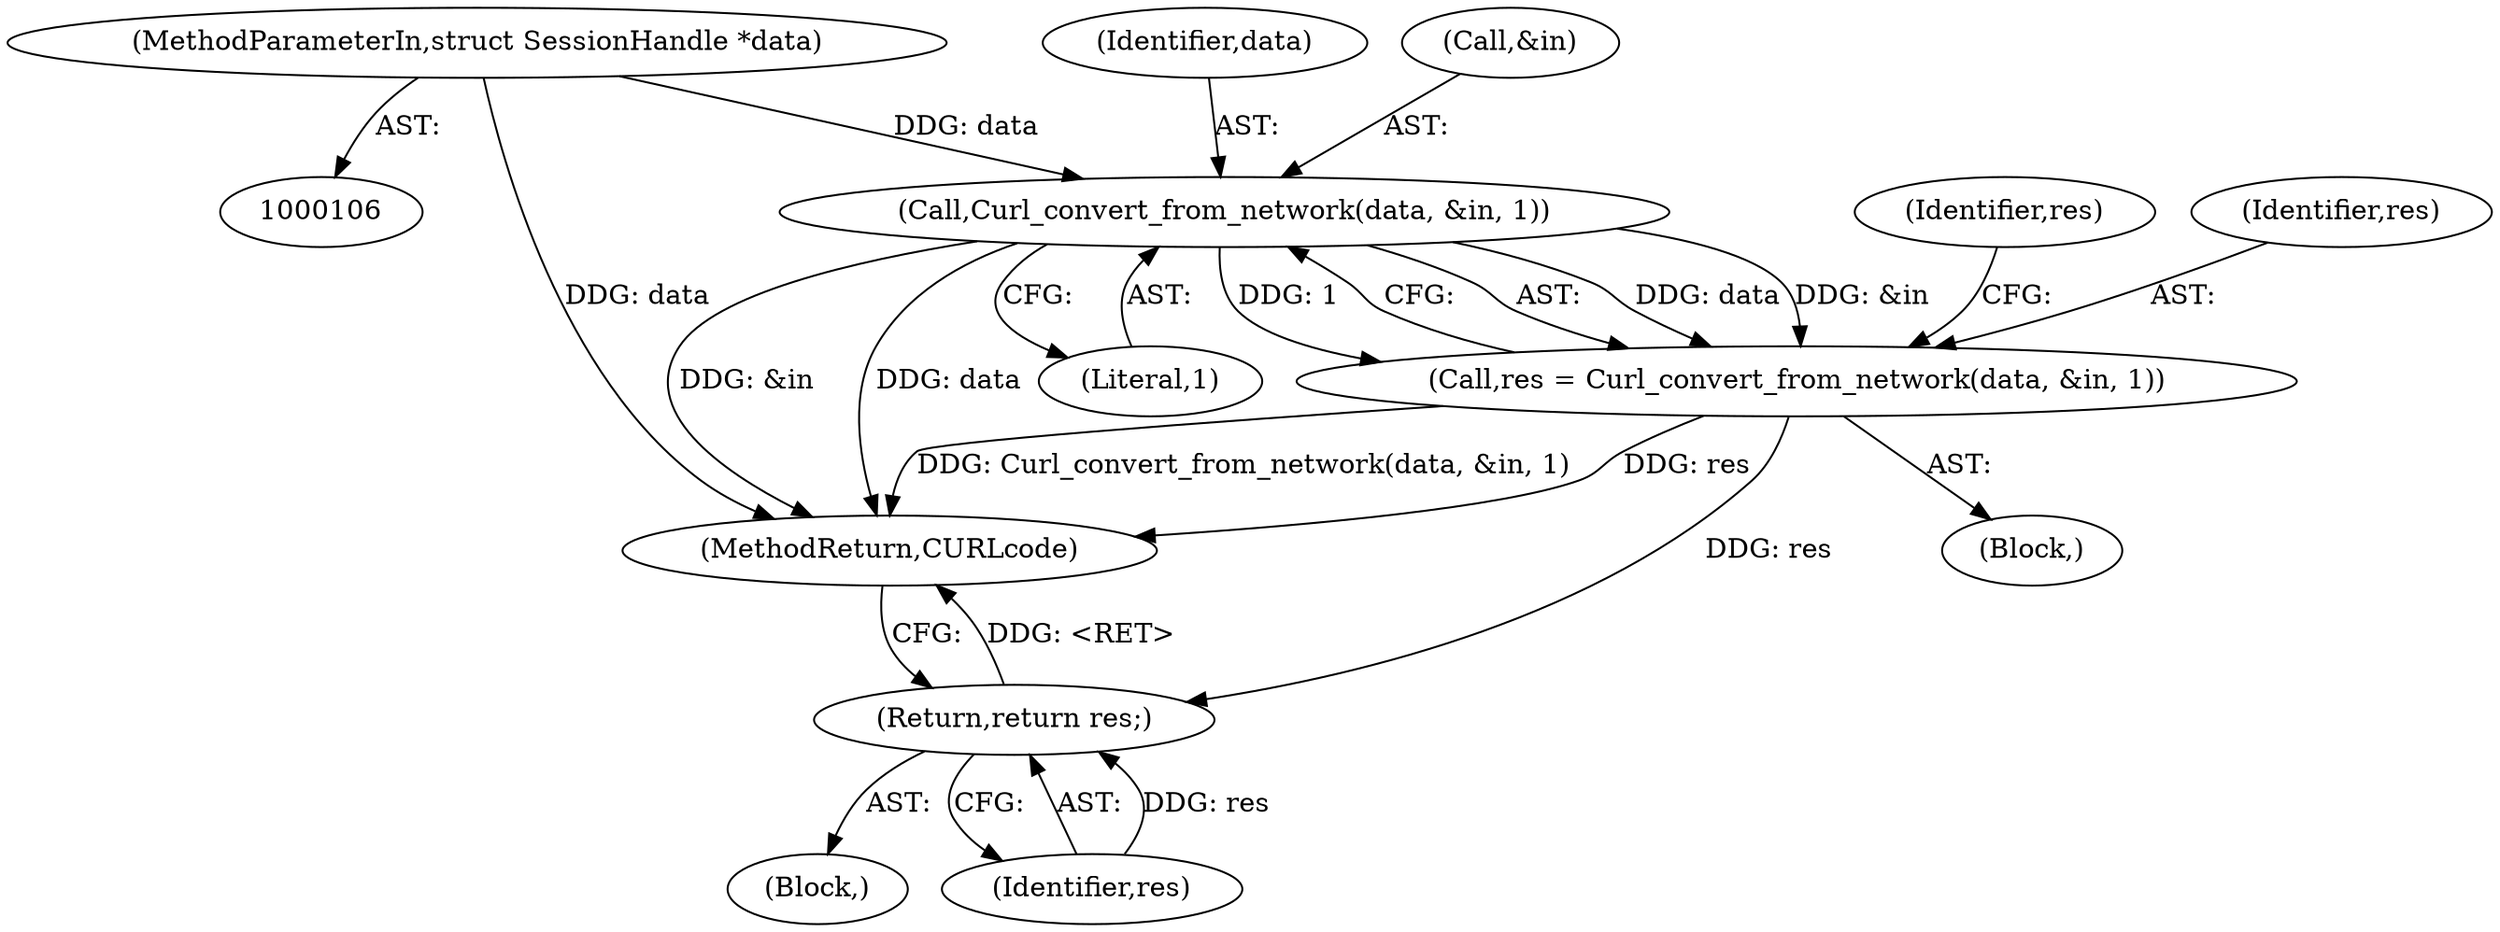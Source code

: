 digraph "0_curl_192c4f788d48f82c03e9cef40013f34370e90737@pointer" {
"1000107" [label="(MethodParameterIn,struct SessionHandle *data)"];
"1000204" [label="(Call,Curl_convert_from_network(data, &in, 1))"];
"1000202" [label="(Call,res = Curl_convert_from_network(data, &in, 1))"];
"1000214" [label="(Return,return res;)"];
"1000205" [label="(Identifier,data)"];
"1000206" [label="(Call,&in)"];
"1000204" [label="(Call,Curl_convert_from_network(data, &in, 1))"];
"1000169" [label="(Block,)"];
"1000210" [label="(Identifier,res)"];
"1000214" [label="(Return,return res;)"];
"1000203" [label="(Identifier,res)"];
"1000211" [label="(Block,)"];
"1000107" [label="(MethodParameterIn,struct SessionHandle *data)"];
"1000260" [label="(MethodReturn,CURLcode)"];
"1000215" [label="(Identifier,res)"];
"1000208" [label="(Literal,1)"];
"1000202" [label="(Call,res = Curl_convert_from_network(data, &in, 1))"];
"1000107" -> "1000106"  [label="AST: "];
"1000107" -> "1000260"  [label="DDG: data"];
"1000107" -> "1000204"  [label="DDG: data"];
"1000204" -> "1000202"  [label="AST: "];
"1000204" -> "1000208"  [label="CFG: "];
"1000205" -> "1000204"  [label="AST: "];
"1000206" -> "1000204"  [label="AST: "];
"1000208" -> "1000204"  [label="AST: "];
"1000202" -> "1000204"  [label="CFG: "];
"1000204" -> "1000260"  [label="DDG: &in"];
"1000204" -> "1000260"  [label="DDG: data"];
"1000204" -> "1000202"  [label="DDG: data"];
"1000204" -> "1000202"  [label="DDG: &in"];
"1000204" -> "1000202"  [label="DDG: 1"];
"1000202" -> "1000169"  [label="AST: "];
"1000203" -> "1000202"  [label="AST: "];
"1000210" -> "1000202"  [label="CFG: "];
"1000202" -> "1000260"  [label="DDG: res"];
"1000202" -> "1000260"  [label="DDG: Curl_convert_from_network(data, &in, 1)"];
"1000202" -> "1000214"  [label="DDG: res"];
"1000214" -> "1000211"  [label="AST: "];
"1000214" -> "1000215"  [label="CFG: "];
"1000215" -> "1000214"  [label="AST: "];
"1000260" -> "1000214"  [label="CFG: "];
"1000214" -> "1000260"  [label="DDG: <RET>"];
"1000215" -> "1000214"  [label="DDG: res"];
}

